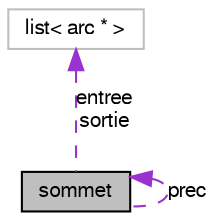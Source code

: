 digraph G
{
  edge [fontname="FreeSans",fontsize="10",labelfontname="FreeSans",labelfontsize="10"];
  node [fontname="FreeSans",fontsize="10",shape=record];
  Node1 [label="sommet",height=0.2,width=0.4,color="black", fillcolor="grey75", style="filled" fontcolor="black"];
  Node2 -> Node1 [dir=back,color="darkorchid3",fontsize="10",style="dashed",label="entree\nsortie",fontname="FreeSans"];
  Node2 [label="list\< arc * \>",height=0.2,width=0.4,color="grey75", fillcolor="white", style="filled"];
  Node1 -> Node1 [dir=back,color="darkorchid3",fontsize="10",style="dashed",label="prec",fontname="FreeSans"];
}
